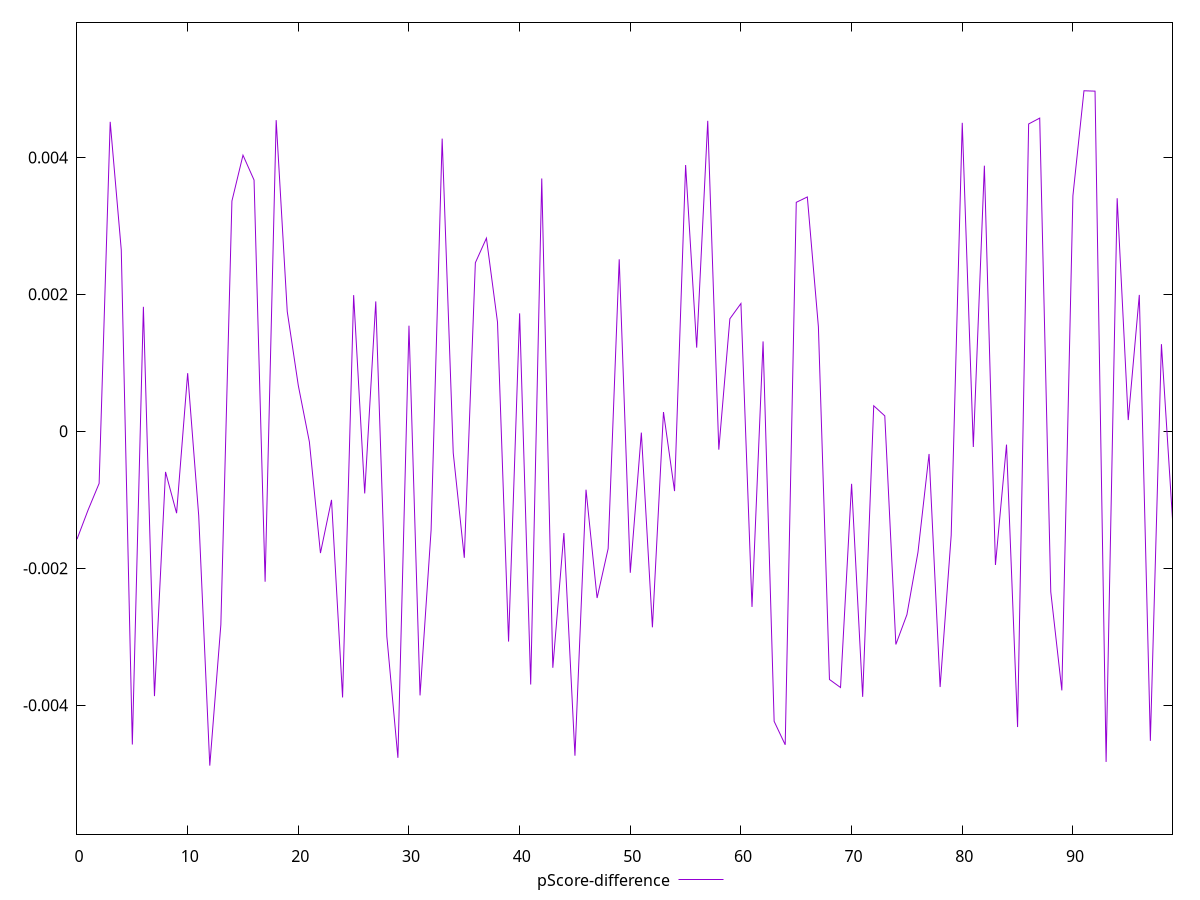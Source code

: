 reset

$pScoreDifference <<EOF
0 -0.001575505498457419
1 -0.00114956508514108
2 -0.0007606393463260863
3 0.004519728166228143
4 0.002649854689190323
5 -0.004574181796723864
6 0.0018182683051588544
7 -0.0038672932054168996
8 -0.0005927928882796807
9 -0.0011956573909838175
10 0.0008493902194515179
11 -0.0012348151312027156
12 -0.004882688718829131
13 -0.0028236942617618777
14 0.003363420708394016
15 0.0040326529559410185
16 0.0036696010660195455
17 -0.002196173391308842
18 0.0045445822891925225
19 0.0017494073386009612
20 0.0006684799091497551
21 -0.0001537277403538262
22 -0.0017780933153357936
23 -0.0010011905178483604
24 -0.0038867762863363797
25 0.0019890693811126514
26 -0.0009072200619531234
27 0.0018968668331996175
28 -0.002995512279742485
29 -0.004768087807620225
30 0.0015423187403052485
31 -0.003856844501683887
32 -0.0014413909335511121
33 0.00427508216340966
34 -0.00031475282133097693
35 -0.001847127988435615
36 0.0024616868610456977
37 0.0028210285202980856
38 0.0015949059085911266
39 -0.003070852184599404
40 0.0017224851090044124
41 -0.003697952391137793
42 0.0036928244482348216
43 -0.00345292726664459
44 -0.0014857851983308135
45 -0.004737540953482222
46 -0.0008526903768235616
47 -0.0024344237758966436
48 -0.0017125692627752431
49 0.0025124502450126207
50 -0.002065457733122278
51 -0.0000187033642050638
52 -0.0028624939449033437
53 0.00028133201827618137
54 -0.0008730870086046671
55 0.0038888572915565245
56 0.0012220234179025624
57 0.004534632867135235
58 -0.0002679991452407271
59 0.0016436253651680444
60 0.0018668195907443064
61 -0.0025640962918676014
62 0.0013129181126174116
63 -0.004235133082840514
64 -0.004577846658317508
65 0.0033442429183145883
66 0.0034225639346623926
67 0.0015264061340271584
68 -0.0036243106037655015
69 -0.0037413866912733296
70 -0.0007665962602428911
71 -0.0038778753263083443
72 0.0003731016494387118
73 0.00022552553224697292
74 -0.0031127018965850795
75 -0.002676699093942303
76 -0.001764534201006862
77 -0.0003310883061289349
78 -0.0037344745488605557
79 -0.0015196645083319638
80 0.00450540044820813
81 -0.0002284596447360565
82 0.0038792543735021168
83 -0.0019520561687816906
84 -0.00019402214884478575
85 -0.004318545203643609
86 0.004488568954066519
87 0.004574359303859521
88 -0.0023447335290820437
89 -0.003783529983431566
90 0.003439157006657756
91 0.0049733972143189975
92 0.004968088342052868
93 -0.004828658960034704
94 0.003404548461810153
95 0.0001644025979735675
96 0.0019922298583525677
97 -0.004520364297093349
98 0.0012728471755147908
99 -0.0012821389773469138
EOF

set key outside below
set xrange [0:99]
set yrange [-0.005882688718829131:0.0059733972143189975]
set trange [-0.005882688718829131:0.0059733972143189975]
set terminal svg size 640, 500 enhanced background rgb 'white'
set output "report_00013_2021-02-09T12-04-24.940Z/bootup-time/samples/pages+cached/pScore-difference/values.svg"

plot $pScoreDifference title "pScore-difference" with line

reset
